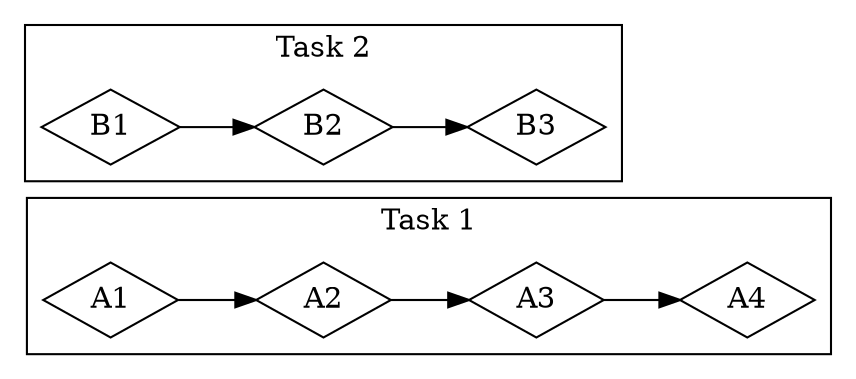 digraph {
   dpi = 300.0;
   
   rankdir = "LR";
   splines = false;
   cluster = true;
   
   node [shape = diamond;];
   
   subgraph cluster_ColleagueA {
      newrank = true;
      label = "Task 1";
      A1 -> A2 -> A3 -> A4;
   }
   
   subgraph cluster_ColleagueB {
      label = "Task 2";
      B1 -> B2 -> B3;
   }
}
